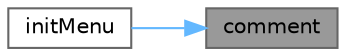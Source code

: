 digraph "comment"
{
 // LATEX_PDF_SIZE
  bgcolor="transparent";
  edge [fontname=Helvetica,fontsize=10,labelfontname=Helvetica,labelfontsize=10];
  node [fontname=Helvetica,fontsize=10,shape=box,height=0.2,width=0.4];
  rankdir="RL";
  Node1 [id="Node000001",label="comment",height=0.2,width=0.4,color="gray40", fillcolor="grey60", style="filled", fontcolor="black",tooltip="查看评论信号"];
  Node1 -> Node2 [id="edge1_Node000001_Node000002",dir="back",color="steelblue1",style="solid",tooltip=" "];
  Node2 [id="Node000002",label="initMenu",height=0.2,width=0.4,color="grey40", fillcolor="white", style="filled",URL="$class_song_option_menu.html#a9b45abf428270b1d7e17309e9fc6fe1f",tooltip="初始化菜单布局和内容"];
}
